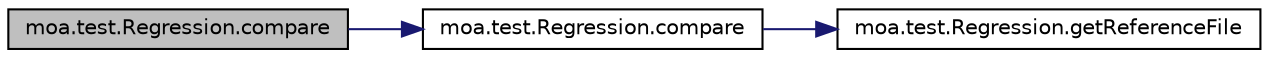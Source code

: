digraph G
{
  edge [fontname="Helvetica",fontsize="10",labelfontname="Helvetica",labelfontsize="10"];
  node [fontname="Helvetica",fontsize="10",shape=record];
  rankdir=LR;
  Node1 [label="moa.test.Regression.compare",height=0.2,width=0.4,color="black", fillcolor="grey75", style="filled" fontcolor="black"];
  Node1 -> Node2 [color="midnightblue",fontsize="10",style="solid",fontname="Helvetica"];
  Node2 [label="moa.test.Regression.compare",height=0.2,width=0.4,color="black", fillcolor="white", style="filled",URL="$classmoa_1_1test_1_1Regression.html#aaa3c51eb63a66b227260845d65b8229a",tooltip="Compares the content generated by the specified class with the stored regression..."];
  Node2 -> Node3 [color="midnightblue",fontsize="10",style="solid",fontname="Helvetica"];
  Node3 [label="moa.test.Regression.getReferenceFile",height=0.2,width=0.4,color="black", fillcolor="white", style="filled",URL="$classmoa_1_1test_1_1Regression.html#a82c15c0afe4b4053624da4301c086cb7",tooltip="Returns the file for storing the reference data in."];
}

